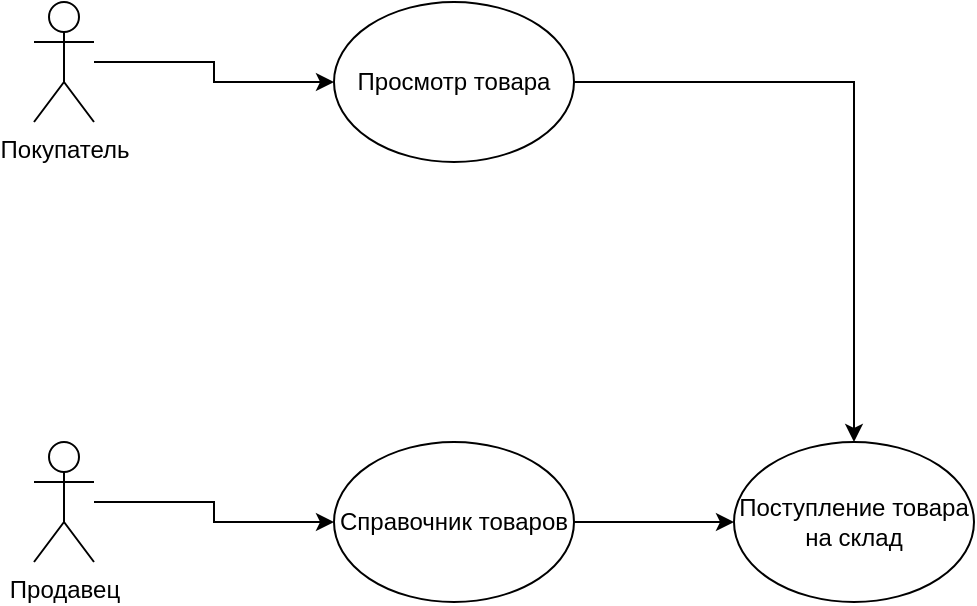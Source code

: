 <mxfile version="24.0.0" type="device">
  <diagram name="Страница — 1" id="FS7zxS1dmsOiuoAiq7mK">
    <mxGraphModel dx="1386" dy="803" grid="1" gridSize="10" guides="1" tooltips="1" connect="1" arrows="1" fold="1" page="1" pageScale="1" pageWidth="827" pageHeight="1169" math="0" shadow="0">
      <root>
        <mxCell id="0" />
        <mxCell id="1" parent="0" />
        <mxCell id="ptLX7QHjjunFTq93jdKK-2" style="edgeStyle=orthogonalEdgeStyle;rounded=0;orthogonalLoop=1;jettySize=auto;html=1;" edge="1" parent="1" source="ptLX7QHjjunFTq93jdKK-3" target="ptLX7QHjjunFTq93jdKK-7">
          <mxGeometry relative="1" as="geometry" />
        </mxCell>
        <mxCell id="ptLX7QHjjunFTq93jdKK-3" value="Покупатель" style="shape=umlActor;verticalLabelPosition=bottom;verticalAlign=top;html=1;outlineConnect=0;" vertex="1" parent="1">
          <mxGeometry x="120" y="250" width="30" height="60" as="geometry" />
        </mxCell>
        <mxCell id="ptLX7QHjjunFTq93jdKK-4" style="edgeStyle=orthogonalEdgeStyle;rounded=0;orthogonalLoop=1;jettySize=auto;html=1;entryX=0;entryY=0.5;entryDx=0;entryDy=0;" edge="1" parent="1" source="ptLX7QHjjunFTq93jdKK-5" target="ptLX7QHjjunFTq93jdKK-9">
          <mxGeometry relative="1" as="geometry" />
        </mxCell>
        <mxCell id="ptLX7QHjjunFTq93jdKK-5" value="Продавец" style="shape=umlActor;verticalLabelPosition=bottom;verticalAlign=top;html=1;outlineConnect=0;" vertex="1" parent="1">
          <mxGeometry x="120" y="470" width="30" height="60" as="geometry" />
        </mxCell>
        <mxCell id="ptLX7QHjjunFTq93jdKK-6" style="edgeStyle=orthogonalEdgeStyle;rounded=0;orthogonalLoop=1;jettySize=auto;html=1;entryX=0.5;entryY=0;entryDx=0;entryDy=0;" edge="1" parent="1" source="ptLX7QHjjunFTq93jdKK-7" target="ptLX7QHjjunFTq93jdKK-10">
          <mxGeometry relative="1" as="geometry" />
        </mxCell>
        <mxCell id="ptLX7QHjjunFTq93jdKK-7" value="Просмотр товара" style="ellipse;whiteSpace=wrap;html=1;" vertex="1" parent="1">
          <mxGeometry x="270" y="250" width="120" height="80" as="geometry" />
        </mxCell>
        <mxCell id="ptLX7QHjjunFTq93jdKK-8" style="edgeStyle=orthogonalEdgeStyle;rounded=0;orthogonalLoop=1;jettySize=auto;html=1;entryX=0;entryY=0.5;entryDx=0;entryDy=0;" edge="1" parent="1" source="ptLX7QHjjunFTq93jdKK-9" target="ptLX7QHjjunFTq93jdKK-10">
          <mxGeometry relative="1" as="geometry" />
        </mxCell>
        <mxCell id="ptLX7QHjjunFTq93jdKK-9" value="Справочник товаров" style="ellipse;whiteSpace=wrap;html=1;" vertex="1" parent="1">
          <mxGeometry x="270" y="470" width="120" height="80" as="geometry" />
        </mxCell>
        <mxCell id="ptLX7QHjjunFTq93jdKK-10" value="Поступление товара на склад" style="ellipse;whiteSpace=wrap;html=1;" vertex="1" parent="1">
          <mxGeometry x="470" y="470" width="120" height="80" as="geometry" />
        </mxCell>
      </root>
    </mxGraphModel>
  </diagram>
</mxfile>
